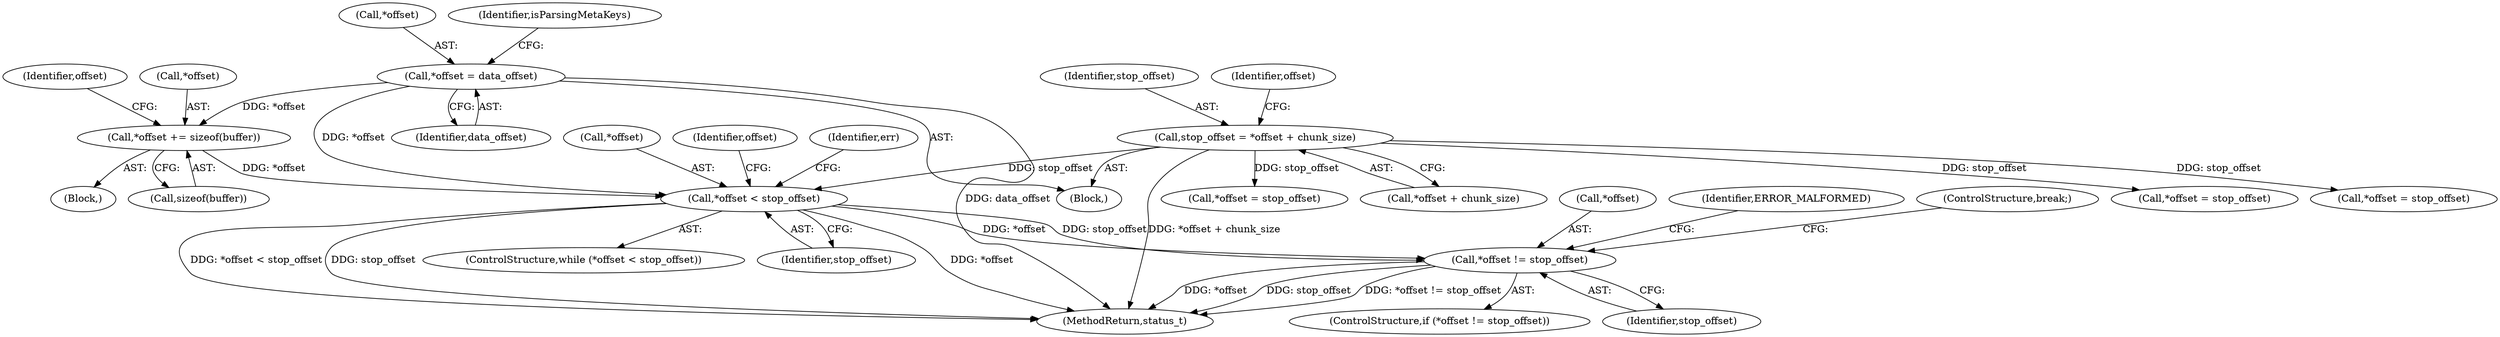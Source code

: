 digraph "0_Android_8a3a2f6ea7defe1a81bb32b3c9f3537f84749b9d@pointer" {
"1003034" [label="(Call,*offset < stop_offset)"];
"1003028" [label="(Call,*offset += sizeof(buffer))"];
"1002973" [label="(Call,*offset = data_offset)"];
"1002967" [label="(Call,stop_offset = *offset + chunk_size)"];
"1003055" [label="(Call,*offset != stop_offset)"];
"1002996" [label="(Call,*offset = stop_offset)"];
"1003057" [label="(Identifier,offset)"];
"1003036" [label="(Identifier,offset)"];
"1003022" [label="(Call,*offset = stop_offset)"];
"1003037" [label="(Identifier,stop_offset)"];
"1002965" [label="(Block,)"];
"1003062" [label="(ControlStructure,break;)"];
"1003031" [label="(Call,sizeof(buffer))"];
"1003029" [label="(Call,*offset)"];
"1002974" [label="(Call,*offset)"];
"1002967" [label="(Call,stop_offset = *offset + chunk_size)"];
"1003055" [label="(Call,*offset != stop_offset)"];
"1002979" [label="(Identifier,isParsingMetaKeys)"];
"1002986" [label="(Block,)"];
"1003041" [label="(Identifier,err)"];
"1003923" [label="(MethodReturn,status_t)"];
"1003056" [label="(Call,*offset)"];
"1002973" [label="(Call,*offset = data_offset)"];
"1002968" [label="(Identifier,stop_offset)"];
"1003033" [label="(ControlStructure,while (*offset < stop_offset))"];
"1002975" [label="(Identifier,offset)"];
"1002976" [label="(Identifier,data_offset)"];
"1003054" [label="(ControlStructure,if (*offset != stop_offset))"];
"1003058" [label="(Identifier,stop_offset)"];
"1003061" [label="(Identifier,ERROR_MALFORMED)"];
"1003010" [label="(Call,*offset = stop_offset)"];
"1003028" [label="(Call,*offset += sizeof(buffer))"];
"1002969" [label="(Call,*offset + chunk_size)"];
"1003035" [label="(Call,*offset)"];
"1003034" [label="(Call,*offset < stop_offset)"];
"1003034" -> "1003033"  [label="AST: "];
"1003034" -> "1003037"  [label="CFG: "];
"1003035" -> "1003034"  [label="AST: "];
"1003037" -> "1003034"  [label="AST: "];
"1003041" -> "1003034"  [label="CFG: "];
"1003057" -> "1003034"  [label="CFG: "];
"1003034" -> "1003923"  [label="DDG: stop_offset"];
"1003034" -> "1003923"  [label="DDG: *offset"];
"1003034" -> "1003923"  [label="DDG: *offset < stop_offset"];
"1003028" -> "1003034"  [label="DDG: *offset"];
"1002973" -> "1003034"  [label="DDG: *offset"];
"1002967" -> "1003034"  [label="DDG: stop_offset"];
"1003034" -> "1003055"  [label="DDG: *offset"];
"1003034" -> "1003055"  [label="DDG: stop_offset"];
"1003028" -> "1002986"  [label="AST: "];
"1003028" -> "1003031"  [label="CFG: "];
"1003029" -> "1003028"  [label="AST: "];
"1003031" -> "1003028"  [label="AST: "];
"1003036" -> "1003028"  [label="CFG: "];
"1002973" -> "1003028"  [label="DDG: *offset"];
"1002973" -> "1002965"  [label="AST: "];
"1002973" -> "1002976"  [label="CFG: "];
"1002974" -> "1002973"  [label="AST: "];
"1002976" -> "1002973"  [label="AST: "];
"1002979" -> "1002973"  [label="CFG: "];
"1002973" -> "1003923"  [label="DDG: data_offset"];
"1002967" -> "1002965"  [label="AST: "];
"1002967" -> "1002969"  [label="CFG: "];
"1002968" -> "1002967"  [label="AST: "];
"1002969" -> "1002967"  [label="AST: "];
"1002975" -> "1002967"  [label="CFG: "];
"1002967" -> "1003923"  [label="DDG: *offset + chunk_size"];
"1002967" -> "1002996"  [label="DDG: stop_offset"];
"1002967" -> "1003010"  [label="DDG: stop_offset"];
"1002967" -> "1003022"  [label="DDG: stop_offset"];
"1003055" -> "1003054"  [label="AST: "];
"1003055" -> "1003058"  [label="CFG: "];
"1003056" -> "1003055"  [label="AST: "];
"1003058" -> "1003055"  [label="AST: "];
"1003061" -> "1003055"  [label="CFG: "];
"1003062" -> "1003055"  [label="CFG: "];
"1003055" -> "1003923"  [label="DDG: stop_offset"];
"1003055" -> "1003923"  [label="DDG: *offset != stop_offset"];
"1003055" -> "1003923"  [label="DDG: *offset"];
}
